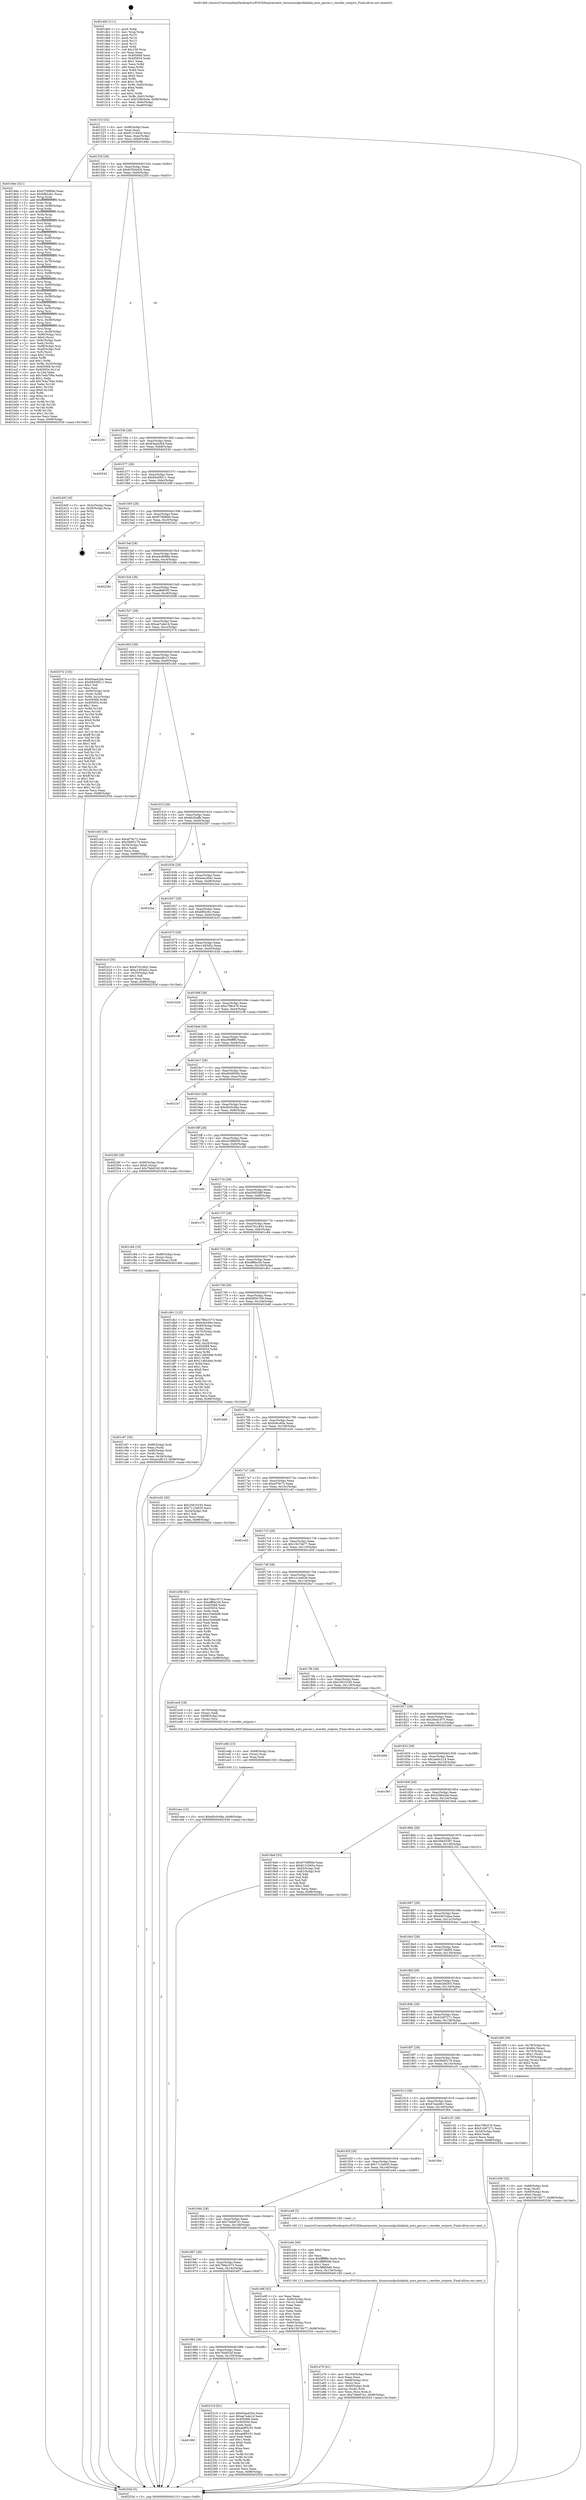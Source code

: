 digraph "0x4014b0" {
  label = "0x4014b0 (/mnt/c/Users/mathe/Desktop/tcc/POCII/binaries/extr_linuxsoundpcihdahda_auto_parser.c_reorder_outputs_Final-ollvm.out::main(0))"
  labelloc = "t"
  node[shape=record]

  Entry [label="",width=0.3,height=0.3,shape=circle,fillcolor=black,style=filled]
  "0x40151f" [label="{
     0x40151f [32]\l
     | [instrs]\l
     &nbsp;&nbsp;0x40151f \<+6\>: mov -0x98(%rbp),%eax\l
     &nbsp;&nbsp;0x401525 \<+2\>: mov %eax,%ecx\l
     &nbsp;&nbsp;0x401527 \<+6\>: sub $0x8131945a,%ecx\l
     &nbsp;&nbsp;0x40152d \<+6\>: mov %eax,-0xac(%rbp)\l
     &nbsp;&nbsp;0x401533 \<+6\>: mov %ecx,-0xb0(%rbp)\l
     &nbsp;&nbsp;0x401539 \<+6\>: je 00000000004019de \<main+0x52e\>\l
  }"]
  "0x4019de" [label="{
     0x4019de [321]\l
     | [instrs]\l
     &nbsp;&nbsp;0x4019de \<+5\>: mov $0x9756f69d,%eax\l
     &nbsp;&nbsp;0x4019e3 \<+5\>: mov $0xbf82cfcc,%ecx\l
     &nbsp;&nbsp;0x4019e8 \<+3\>: mov %rsp,%rdx\l
     &nbsp;&nbsp;0x4019eb \<+4\>: add $0xfffffffffffffff0,%rdx\l
     &nbsp;&nbsp;0x4019ef \<+3\>: mov %rdx,%rsp\l
     &nbsp;&nbsp;0x4019f2 \<+7\>: mov %rdx,-0x90(%rbp)\l
     &nbsp;&nbsp;0x4019f9 \<+3\>: mov %rsp,%rdx\l
     &nbsp;&nbsp;0x4019fc \<+4\>: add $0xfffffffffffffff0,%rdx\l
     &nbsp;&nbsp;0x401a00 \<+3\>: mov %rdx,%rsp\l
     &nbsp;&nbsp;0x401a03 \<+3\>: mov %rsp,%rsi\l
     &nbsp;&nbsp;0x401a06 \<+4\>: add $0xfffffffffffffff0,%rsi\l
     &nbsp;&nbsp;0x401a0a \<+3\>: mov %rsi,%rsp\l
     &nbsp;&nbsp;0x401a0d \<+7\>: mov %rsi,-0x88(%rbp)\l
     &nbsp;&nbsp;0x401a14 \<+3\>: mov %rsp,%rsi\l
     &nbsp;&nbsp;0x401a17 \<+4\>: add $0xfffffffffffffff0,%rsi\l
     &nbsp;&nbsp;0x401a1b \<+3\>: mov %rsi,%rsp\l
     &nbsp;&nbsp;0x401a1e \<+4\>: mov %rsi,-0x80(%rbp)\l
     &nbsp;&nbsp;0x401a22 \<+3\>: mov %rsp,%rsi\l
     &nbsp;&nbsp;0x401a25 \<+4\>: add $0xfffffffffffffff0,%rsi\l
     &nbsp;&nbsp;0x401a29 \<+3\>: mov %rsi,%rsp\l
     &nbsp;&nbsp;0x401a2c \<+4\>: mov %rsi,-0x78(%rbp)\l
     &nbsp;&nbsp;0x401a30 \<+3\>: mov %rsp,%rsi\l
     &nbsp;&nbsp;0x401a33 \<+4\>: add $0xfffffffffffffff0,%rsi\l
     &nbsp;&nbsp;0x401a37 \<+3\>: mov %rsi,%rsp\l
     &nbsp;&nbsp;0x401a3a \<+4\>: mov %rsi,-0x70(%rbp)\l
     &nbsp;&nbsp;0x401a3e \<+3\>: mov %rsp,%rsi\l
     &nbsp;&nbsp;0x401a41 \<+4\>: add $0xfffffffffffffff0,%rsi\l
     &nbsp;&nbsp;0x401a45 \<+3\>: mov %rsi,%rsp\l
     &nbsp;&nbsp;0x401a48 \<+4\>: mov %rsi,-0x68(%rbp)\l
     &nbsp;&nbsp;0x401a4c \<+3\>: mov %rsp,%rsi\l
     &nbsp;&nbsp;0x401a4f \<+4\>: add $0xfffffffffffffff0,%rsi\l
     &nbsp;&nbsp;0x401a53 \<+3\>: mov %rsi,%rsp\l
     &nbsp;&nbsp;0x401a56 \<+4\>: mov %rsi,-0x60(%rbp)\l
     &nbsp;&nbsp;0x401a5a \<+3\>: mov %rsp,%rsi\l
     &nbsp;&nbsp;0x401a5d \<+4\>: add $0xfffffffffffffff0,%rsi\l
     &nbsp;&nbsp;0x401a61 \<+3\>: mov %rsi,%rsp\l
     &nbsp;&nbsp;0x401a64 \<+4\>: mov %rsi,-0x58(%rbp)\l
     &nbsp;&nbsp;0x401a68 \<+3\>: mov %rsp,%rsi\l
     &nbsp;&nbsp;0x401a6b \<+4\>: add $0xfffffffffffffff0,%rsi\l
     &nbsp;&nbsp;0x401a6f \<+3\>: mov %rsi,%rsp\l
     &nbsp;&nbsp;0x401a72 \<+4\>: mov %rsi,-0x50(%rbp)\l
     &nbsp;&nbsp;0x401a76 \<+3\>: mov %rsp,%rsi\l
     &nbsp;&nbsp;0x401a79 \<+4\>: add $0xfffffffffffffff0,%rsi\l
     &nbsp;&nbsp;0x401a7d \<+3\>: mov %rsi,%rsp\l
     &nbsp;&nbsp;0x401a80 \<+4\>: mov %rsi,-0x48(%rbp)\l
     &nbsp;&nbsp;0x401a84 \<+3\>: mov %rsp,%rsi\l
     &nbsp;&nbsp;0x401a87 \<+4\>: add $0xfffffffffffffff0,%rsi\l
     &nbsp;&nbsp;0x401a8b \<+3\>: mov %rsi,%rsp\l
     &nbsp;&nbsp;0x401a8e \<+4\>: mov %rsi,-0x40(%rbp)\l
     &nbsp;&nbsp;0x401a92 \<+7\>: mov -0x90(%rbp),%rsi\l
     &nbsp;&nbsp;0x401a99 \<+6\>: movl $0x0,(%rsi)\l
     &nbsp;&nbsp;0x401a9f \<+6\>: mov -0x9c(%rbp),%edi\l
     &nbsp;&nbsp;0x401aa5 \<+2\>: mov %edi,(%rdx)\l
     &nbsp;&nbsp;0x401aa7 \<+7\>: mov -0x88(%rbp),%rsi\l
     &nbsp;&nbsp;0x401aae \<+7\>: mov -0xa8(%rbp),%r8\l
     &nbsp;&nbsp;0x401ab5 \<+3\>: mov %r8,(%rsi)\l
     &nbsp;&nbsp;0x401ab8 \<+3\>: cmpl $0x2,(%rdx)\l
     &nbsp;&nbsp;0x401abb \<+4\>: setne %r9b\l
     &nbsp;&nbsp;0x401abf \<+4\>: and $0x1,%r9b\l
     &nbsp;&nbsp;0x401ac3 \<+4\>: mov %r9b,-0x35(%rbp)\l
     &nbsp;&nbsp;0x401ac7 \<+8\>: mov 0x405068,%r10d\l
     &nbsp;&nbsp;0x401acf \<+8\>: mov 0x405054,%r11d\l
     &nbsp;&nbsp;0x401ad7 \<+3\>: mov %r10d,%ebx\l
     &nbsp;&nbsp;0x401ada \<+6\>: sub $0x7e4a706e,%ebx\l
     &nbsp;&nbsp;0x401ae0 \<+3\>: sub $0x1,%ebx\l
     &nbsp;&nbsp;0x401ae3 \<+6\>: add $0x7e4a706e,%ebx\l
     &nbsp;&nbsp;0x401ae9 \<+4\>: imul %ebx,%r10d\l
     &nbsp;&nbsp;0x401aed \<+4\>: and $0x1,%r10d\l
     &nbsp;&nbsp;0x401af1 \<+4\>: cmp $0x0,%r10d\l
     &nbsp;&nbsp;0x401af5 \<+4\>: sete %r9b\l
     &nbsp;&nbsp;0x401af9 \<+4\>: cmp $0xa,%r11d\l
     &nbsp;&nbsp;0x401afd \<+4\>: setl %r14b\l
     &nbsp;&nbsp;0x401b01 \<+3\>: mov %r9b,%r15b\l
     &nbsp;&nbsp;0x401b04 \<+3\>: and %r14b,%r15b\l
     &nbsp;&nbsp;0x401b07 \<+3\>: xor %r14b,%r9b\l
     &nbsp;&nbsp;0x401b0a \<+3\>: or %r9b,%r15b\l
     &nbsp;&nbsp;0x401b0d \<+4\>: test $0x1,%r15b\l
     &nbsp;&nbsp;0x401b11 \<+3\>: cmovne %ecx,%eax\l
     &nbsp;&nbsp;0x401b14 \<+6\>: mov %eax,-0x98(%rbp)\l
     &nbsp;&nbsp;0x401b1a \<+5\>: jmp 000000000040255d \<main+0x10ad\>\l
  }"]
  "0x40153f" [label="{
     0x40153f [28]\l
     | [instrs]\l
     &nbsp;&nbsp;0x40153f \<+5\>: jmp 0000000000401544 \<main+0x94\>\l
     &nbsp;&nbsp;0x401544 \<+6\>: mov -0xac(%rbp),%eax\l
     &nbsp;&nbsp;0x40154a \<+5\>: sub $0x83504426,%eax\l
     &nbsp;&nbsp;0x40154f \<+6\>: mov %eax,-0xb4(%rbp)\l
     &nbsp;&nbsp;0x401555 \<+6\>: je 0000000000402205 \<main+0xd55\>\l
  }"]
  Exit [label="",width=0.3,height=0.3,shape=circle,fillcolor=black,style=filled,peripheries=2]
  "0x402205" [label="{
     0x402205\l
  }", style=dashed]
  "0x40155b" [label="{
     0x40155b [28]\l
     | [instrs]\l
     &nbsp;&nbsp;0x40155b \<+5\>: jmp 0000000000401560 \<main+0xb0\>\l
     &nbsp;&nbsp;0x401560 \<+6\>: mov -0xac(%rbp),%eax\l
     &nbsp;&nbsp;0x401566 \<+5\>: sub $0x83aa42b4,%eax\l
     &nbsp;&nbsp;0x40156b \<+6\>: mov %eax,-0xb8(%rbp)\l
     &nbsp;&nbsp;0x401571 \<+6\>: je 0000000000402545 \<main+0x1095\>\l
  }"]
  "0x40199f" [label="{
     0x40199f\l
  }", style=dashed]
  "0x402545" [label="{
     0x402545\l
  }", style=dashed]
  "0x401577" [label="{
     0x401577 [28]\l
     | [instrs]\l
     &nbsp;&nbsp;0x401577 \<+5\>: jmp 000000000040157c \<main+0xcc\>\l
     &nbsp;&nbsp;0x40157c \<+6\>: mov -0xac(%rbp),%eax\l
     &nbsp;&nbsp;0x401582 \<+5\>: sub $0x84458511,%eax\l
     &nbsp;&nbsp;0x401587 \<+6\>: mov %eax,-0xbc(%rbp)\l
     &nbsp;&nbsp;0x40158d \<+6\>: je 000000000040240f \<main+0xf5f\>\l
  }"]
  "0x402319" [label="{
     0x402319 [91]\l
     | [instrs]\l
     &nbsp;&nbsp;0x402319 \<+5\>: mov $0x83aa42b4,%eax\l
     &nbsp;&nbsp;0x40231e \<+5\>: mov $0xae7a4e14,%ecx\l
     &nbsp;&nbsp;0x402323 \<+7\>: mov 0x405068,%edx\l
     &nbsp;&nbsp;0x40232a \<+7\>: mov 0x405054,%esi\l
     &nbsp;&nbsp;0x402331 \<+2\>: mov %edx,%edi\l
     &nbsp;&nbsp;0x402333 \<+6\>: add $0xae8f5191,%edi\l
     &nbsp;&nbsp;0x402339 \<+3\>: sub $0x1,%edi\l
     &nbsp;&nbsp;0x40233c \<+6\>: sub $0xae8f5191,%edi\l
     &nbsp;&nbsp;0x402342 \<+3\>: imul %edi,%edx\l
     &nbsp;&nbsp;0x402345 \<+3\>: and $0x1,%edx\l
     &nbsp;&nbsp;0x402348 \<+3\>: cmp $0x0,%edx\l
     &nbsp;&nbsp;0x40234b \<+4\>: sete %r8b\l
     &nbsp;&nbsp;0x40234f \<+3\>: cmp $0xa,%esi\l
     &nbsp;&nbsp;0x402352 \<+4\>: setl %r9b\l
     &nbsp;&nbsp;0x402356 \<+3\>: mov %r8b,%r10b\l
     &nbsp;&nbsp;0x402359 \<+3\>: and %r9b,%r10b\l
     &nbsp;&nbsp;0x40235c \<+3\>: xor %r9b,%r8b\l
     &nbsp;&nbsp;0x40235f \<+3\>: or %r8b,%r10b\l
     &nbsp;&nbsp;0x402362 \<+4\>: test $0x1,%r10b\l
     &nbsp;&nbsp;0x402366 \<+3\>: cmovne %ecx,%eax\l
     &nbsp;&nbsp;0x402369 \<+6\>: mov %eax,-0x98(%rbp)\l
     &nbsp;&nbsp;0x40236f \<+5\>: jmp 000000000040255d \<main+0x10ad\>\l
  }"]
  "0x40240f" [label="{
     0x40240f [18]\l
     | [instrs]\l
     &nbsp;&nbsp;0x40240f \<+3\>: mov -0x2c(%rbp),%eax\l
     &nbsp;&nbsp;0x402412 \<+4\>: lea -0x28(%rbp),%rsp\l
     &nbsp;&nbsp;0x402416 \<+1\>: pop %rbx\l
     &nbsp;&nbsp;0x402417 \<+2\>: pop %r12\l
     &nbsp;&nbsp;0x402419 \<+2\>: pop %r13\l
     &nbsp;&nbsp;0x40241b \<+2\>: pop %r14\l
     &nbsp;&nbsp;0x40241d \<+2\>: pop %r15\l
     &nbsp;&nbsp;0x40241f \<+1\>: pop %rbp\l
     &nbsp;&nbsp;0x402420 \<+1\>: ret\l
  }"]
  "0x401593" [label="{
     0x401593 [28]\l
     | [instrs]\l
     &nbsp;&nbsp;0x401593 \<+5\>: jmp 0000000000401598 \<main+0xe8\>\l
     &nbsp;&nbsp;0x401598 \<+6\>: mov -0xac(%rbp),%eax\l
     &nbsp;&nbsp;0x40159e \<+5\>: sub $0x9756f69d,%eax\l
     &nbsp;&nbsp;0x4015a3 \<+6\>: mov %eax,-0xc0(%rbp)\l
     &nbsp;&nbsp;0x4015a9 \<+6\>: je 0000000000402421 \<main+0xf71\>\l
  }"]
  "0x401983" [label="{
     0x401983 [28]\l
     | [instrs]\l
     &nbsp;&nbsp;0x401983 \<+5\>: jmp 0000000000401988 \<main+0x4d8\>\l
     &nbsp;&nbsp;0x401988 \<+6\>: mov -0xac(%rbp),%eax\l
     &nbsp;&nbsp;0x40198e \<+5\>: sub $0x79d4f1bf,%eax\l
     &nbsp;&nbsp;0x401993 \<+6\>: mov %eax,-0x150(%rbp)\l
     &nbsp;&nbsp;0x401999 \<+6\>: je 0000000000402319 \<main+0xe69\>\l
  }"]
  "0x402421" [label="{
     0x402421\l
  }", style=dashed]
  "0x4015af" [label="{
     0x4015af [28]\l
     | [instrs]\l
     &nbsp;&nbsp;0x4015af \<+5\>: jmp 00000000004015b4 \<main+0x104\>\l
     &nbsp;&nbsp;0x4015b4 \<+6\>: mov -0xac(%rbp),%eax\l
     &nbsp;&nbsp;0x4015ba \<+5\>: sub $0xa4c8088e,%eax\l
     &nbsp;&nbsp;0x4015bf \<+6\>: mov %eax,-0xc4(%rbp)\l
     &nbsp;&nbsp;0x4015c5 \<+6\>: je 000000000040228e \<main+0xdde\>\l
  }"]
  "0x402487" [label="{
     0x402487\l
  }", style=dashed]
  "0x40228e" [label="{
     0x40228e\l
  }", style=dashed]
  "0x4015cb" [label="{
     0x4015cb [28]\l
     | [instrs]\l
     &nbsp;&nbsp;0x4015cb \<+5\>: jmp 00000000004015d0 \<main+0x120\>\l
     &nbsp;&nbsp;0x4015d0 \<+6\>: mov -0xac(%rbp),%eax\l
     &nbsp;&nbsp;0x4015d6 \<+5\>: sub $0xad8afc00,%eax\l
     &nbsp;&nbsp;0x4015db \<+6\>: mov %eax,-0xc8(%rbp)\l
     &nbsp;&nbsp;0x4015e1 \<+6\>: je 0000000000402098 \<main+0xbe8\>\l
  }"]
  "0x401eea" [label="{
     0x401eea [15]\l
     | [instrs]\l
     &nbsp;&nbsp;0x401eea \<+10\>: movl $0xd0c0c06a,-0x98(%rbp)\l
     &nbsp;&nbsp;0x401ef4 \<+5\>: jmp 000000000040255d \<main+0x10ad\>\l
  }"]
  "0x402098" [label="{
     0x402098\l
  }", style=dashed]
  "0x4015e7" [label="{
     0x4015e7 [28]\l
     | [instrs]\l
     &nbsp;&nbsp;0x4015e7 \<+5\>: jmp 00000000004015ec \<main+0x13c\>\l
     &nbsp;&nbsp;0x4015ec \<+6\>: mov -0xac(%rbp),%eax\l
     &nbsp;&nbsp;0x4015f2 \<+5\>: sub $0xae7a4e14,%eax\l
     &nbsp;&nbsp;0x4015f7 \<+6\>: mov %eax,-0xcc(%rbp)\l
     &nbsp;&nbsp;0x4015fd \<+6\>: je 0000000000402374 \<main+0xec4\>\l
  }"]
  "0x401edb" [label="{
     0x401edb [15]\l
     | [instrs]\l
     &nbsp;&nbsp;0x401edb \<+4\>: mov -0x68(%rbp),%rax\l
     &nbsp;&nbsp;0x401edf \<+3\>: mov (%rax),%rax\l
     &nbsp;&nbsp;0x401ee2 \<+3\>: mov %rax,%rdi\l
     &nbsp;&nbsp;0x401ee5 \<+5\>: call 0000000000401030 \<free@plt\>\l
     | [calls]\l
     &nbsp;&nbsp;0x401030 \{1\} (unknown)\l
  }"]
  "0x402374" [label="{
     0x402374 [155]\l
     | [instrs]\l
     &nbsp;&nbsp;0x402374 \<+5\>: mov $0x83aa42b4,%eax\l
     &nbsp;&nbsp;0x402379 \<+5\>: mov $0x84458511,%ecx\l
     &nbsp;&nbsp;0x40237e \<+2\>: mov $0x1,%dl\l
     &nbsp;&nbsp;0x402380 \<+2\>: xor %esi,%esi\l
     &nbsp;&nbsp;0x402382 \<+7\>: mov -0x90(%rbp),%rdi\l
     &nbsp;&nbsp;0x402389 \<+3\>: mov (%rdi),%r8d\l
     &nbsp;&nbsp;0x40238c \<+4\>: mov %r8d,-0x2c(%rbp)\l
     &nbsp;&nbsp;0x402390 \<+8\>: mov 0x405068,%r8d\l
     &nbsp;&nbsp;0x402398 \<+8\>: mov 0x405054,%r9d\l
     &nbsp;&nbsp;0x4023a0 \<+3\>: sub $0x1,%esi\l
     &nbsp;&nbsp;0x4023a3 \<+3\>: mov %r8d,%r10d\l
     &nbsp;&nbsp;0x4023a6 \<+3\>: add %esi,%r10d\l
     &nbsp;&nbsp;0x4023a9 \<+4\>: imul %r10d,%r8d\l
     &nbsp;&nbsp;0x4023ad \<+4\>: and $0x1,%r8d\l
     &nbsp;&nbsp;0x4023b1 \<+4\>: cmp $0x0,%r8d\l
     &nbsp;&nbsp;0x4023b5 \<+4\>: sete %r11b\l
     &nbsp;&nbsp;0x4023b9 \<+4\>: cmp $0xa,%r9d\l
     &nbsp;&nbsp;0x4023bd \<+3\>: setl %bl\l
     &nbsp;&nbsp;0x4023c0 \<+3\>: mov %r11b,%r14b\l
     &nbsp;&nbsp;0x4023c3 \<+4\>: xor $0xff,%r14b\l
     &nbsp;&nbsp;0x4023c7 \<+3\>: mov %bl,%r15b\l
     &nbsp;&nbsp;0x4023ca \<+4\>: xor $0xff,%r15b\l
     &nbsp;&nbsp;0x4023ce \<+3\>: xor $0x1,%dl\l
     &nbsp;&nbsp;0x4023d1 \<+3\>: mov %r14b,%r12b\l
     &nbsp;&nbsp;0x4023d4 \<+4\>: and $0xff,%r12b\l
     &nbsp;&nbsp;0x4023d8 \<+3\>: and %dl,%r11b\l
     &nbsp;&nbsp;0x4023db \<+3\>: mov %r15b,%r13b\l
     &nbsp;&nbsp;0x4023de \<+4\>: and $0xff,%r13b\l
     &nbsp;&nbsp;0x4023e2 \<+2\>: and %dl,%bl\l
     &nbsp;&nbsp;0x4023e4 \<+3\>: or %r11b,%r12b\l
     &nbsp;&nbsp;0x4023e7 \<+3\>: or %bl,%r13b\l
     &nbsp;&nbsp;0x4023ea \<+3\>: xor %r13b,%r12b\l
     &nbsp;&nbsp;0x4023ed \<+3\>: or %r15b,%r14b\l
     &nbsp;&nbsp;0x4023f0 \<+4\>: xor $0xff,%r14b\l
     &nbsp;&nbsp;0x4023f4 \<+3\>: or $0x1,%dl\l
     &nbsp;&nbsp;0x4023f7 \<+3\>: and %dl,%r14b\l
     &nbsp;&nbsp;0x4023fa \<+3\>: or %r14b,%r12b\l
     &nbsp;&nbsp;0x4023fd \<+4\>: test $0x1,%r12b\l
     &nbsp;&nbsp;0x402401 \<+3\>: cmovne %ecx,%eax\l
     &nbsp;&nbsp;0x402404 \<+6\>: mov %eax,-0x98(%rbp)\l
     &nbsp;&nbsp;0x40240a \<+5\>: jmp 000000000040255d \<main+0x10ad\>\l
  }"]
  "0x401603" [label="{
     0x401603 [28]\l
     | [instrs]\l
     &nbsp;&nbsp;0x401603 \<+5\>: jmp 0000000000401608 \<main+0x158\>\l
     &nbsp;&nbsp;0x401608 \<+6\>: mov -0xac(%rbp),%eax\l
     &nbsp;&nbsp;0x40160e \<+5\>: sub $0xaecdfc13,%eax\l
     &nbsp;&nbsp;0x401613 \<+6\>: mov %eax,-0xd0(%rbp)\l
     &nbsp;&nbsp;0x401619 \<+6\>: je 0000000000401cb5 \<main+0x805\>\l
  }"]
  "0x401967" [label="{
     0x401967 [28]\l
     | [instrs]\l
     &nbsp;&nbsp;0x401967 \<+5\>: jmp 000000000040196c \<main+0x4bc\>\l
     &nbsp;&nbsp;0x40196c \<+6\>: mov -0xac(%rbp),%eax\l
     &nbsp;&nbsp;0x401972 \<+5\>: sub $0x786a1073,%eax\l
     &nbsp;&nbsp;0x401977 \<+6\>: mov %eax,-0x14c(%rbp)\l
     &nbsp;&nbsp;0x40197d \<+6\>: je 0000000000402487 \<main+0xfd7\>\l
  }"]
  "0x401cb5" [label="{
     0x401cb5 [30]\l
     | [instrs]\l
     &nbsp;&nbsp;0x401cb5 \<+5\>: mov $0xaf79c72,%eax\l
     &nbsp;&nbsp;0x401cba \<+5\>: mov $0x5fe95178,%ecx\l
     &nbsp;&nbsp;0x401cbf \<+3\>: mov -0x34(%rbp),%edx\l
     &nbsp;&nbsp;0x401cc2 \<+3\>: cmp $0x1,%edx\l
     &nbsp;&nbsp;0x401cc5 \<+3\>: cmovl %ecx,%eax\l
     &nbsp;&nbsp;0x401cc8 \<+6\>: mov %eax,-0x98(%rbp)\l
     &nbsp;&nbsp;0x401cce \<+5\>: jmp 000000000040255d \<main+0x10ad\>\l
  }"]
  "0x40161f" [label="{
     0x40161f [28]\l
     | [instrs]\l
     &nbsp;&nbsp;0x40161f \<+5\>: jmp 0000000000401624 \<main+0x174\>\l
     &nbsp;&nbsp;0x401624 \<+6\>: mov -0xac(%rbp),%eax\l
     &nbsp;&nbsp;0x40162a \<+5\>: sub $0xbb30affe,%eax\l
     &nbsp;&nbsp;0x40162f \<+6\>: mov %eax,-0xd4(%rbp)\l
     &nbsp;&nbsp;0x401635 \<+6\>: je 0000000000402507 \<main+0x1057\>\l
  }"]
  "0x401e9f" [label="{
     0x401e9f [42]\l
     | [instrs]\l
     &nbsp;&nbsp;0x401e9f \<+2\>: xor %eax,%eax\l
     &nbsp;&nbsp;0x401ea1 \<+4\>: mov -0x60(%rbp),%rcx\l
     &nbsp;&nbsp;0x401ea5 \<+2\>: mov (%rcx),%edx\l
     &nbsp;&nbsp;0x401ea7 \<+2\>: mov %eax,%esi\l
     &nbsp;&nbsp;0x401ea9 \<+2\>: sub %edx,%esi\l
     &nbsp;&nbsp;0x401eab \<+2\>: mov %eax,%edx\l
     &nbsp;&nbsp;0x401ead \<+3\>: sub $0x1,%edx\l
     &nbsp;&nbsp;0x401eb0 \<+2\>: add %edx,%esi\l
     &nbsp;&nbsp;0x401eb2 \<+2\>: sub %esi,%eax\l
     &nbsp;&nbsp;0x401eb4 \<+4\>: mov -0x60(%rbp),%rcx\l
     &nbsp;&nbsp;0x401eb8 \<+2\>: mov %eax,(%rcx)\l
     &nbsp;&nbsp;0x401eba \<+10\>: movl $0x15b74b77,-0x98(%rbp)\l
     &nbsp;&nbsp;0x401ec4 \<+5\>: jmp 000000000040255d \<main+0x10ad\>\l
  }"]
  "0x402507" [label="{
     0x402507\l
  }", style=dashed]
  "0x40163b" [label="{
     0x40163b [28]\l
     | [instrs]\l
     &nbsp;&nbsp;0x40163b \<+5\>: jmp 0000000000401640 \<main+0x190\>\l
     &nbsp;&nbsp;0x401640 \<+6\>: mov -0xac(%rbp),%eax\l
     &nbsp;&nbsp;0x401646 \<+5\>: sub $0xbe4c494c,%eax\l
     &nbsp;&nbsp;0x40164b \<+6\>: mov %eax,-0xd8(%rbp)\l
     &nbsp;&nbsp;0x401651 \<+6\>: je 00000000004022ee \<main+0xe3e\>\l
  }"]
  "0x401e76" [label="{
     0x401e76 [41]\l
     | [instrs]\l
     &nbsp;&nbsp;0x401e76 \<+6\>: mov -0x154(%rbp),%ecx\l
     &nbsp;&nbsp;0x401e7c \<+3\>: imul %eax,%ecx\l
     &nbsp;&nbsp;0x401e7f \<+4\>: mov -0x68(%rbp),%rsi\l
     &nbsp;&nbsp;0x401e83 \<+3\>: mov (%rsi),%rsi\l
     &nbsp;&nbsp;0x401e86 \<+4\>: mov -0x60(%rbp),%rdi\l
     &nbsp;&nbsp;0x401e8a \<+3\>: movslq (%rdi),%rdi\l
     &nbsp;&nbsp;0x401e8d \<+3\>: mov %ecx,(%rsi,%rdi,4)\l
     &nbsp;&nbsp;0x401e90 \<+10\>: movl $0x75eb87a1,-0x98(%rbp)\l
     &nbsp;&nbsp;0x401e9a \<+5\>: jmp 000000000040255d \<main+0x10ad\>\l
  }"]
  "0x4022ee" [label="{
     0x4022ee\l
  }", style=dashed]
  "0x401657" [label="{
     0x401657 [28]\l
     | [instrs]\l
     &nbsp;&nbsp;0x401657 \<+5\>: jmp 000000000040165c \<main+0x1ac\>\l
     &nbsp;&nbsp;0x40165c \<+6\>: mov -0xac(%rbp),%eax\l
     &nbsp;&nbsp;0x401662 \<+5\>: sub $0xbf82cfcc,%eax\l
     &nbsp;&nbsp;0x401667 \<+6\>: mov %eax,-0xdc(%rbp)\l
     &nbsp;&nbsp;0x40166d \<+6\>: je 0000000000401b1f \<main+0x66f\>\l
  }"]
  "0x401e4e" [label="{
     0x401e4e [40]\l
     | [instrs]\l
     &nbsp;&nbsp;0x401e4e \<+5\>: mov $0x2,%ecx\l
     &nbsp;&nbsp;0x401e53 \<+1\>: cltd\l
     &nbsp;&nbsp;0x401e54 \<+2\>: idiv %ecx\l
     &nbsp;&nbsp;0x401e56 \<+6\>: imul $0xfffffffe,%edx,%ecx\l
     &nbsp;&nbsp;0x401e5c \<+6\>: sub $0x3ffd65d6,%ecx\l
     &nbsp;&nbsp;0x401e62 \<+3\>: add $0x1,%ecx\l
     &nbsp;&nbsp;0x401e65 \<+6\>: add $0x3ffd65d6,%ecx\l
     &nbsp;&nbsp;0x401e6b \<+6\>: mov %ecx,-0x154(%rbp)\l
     &nbsp;&nbsp;0x401e71 \<+5\>: call 0000000000401160 \<next_i\>\l
     | [calls]\l
     &nbsp;&nbsp;0x401160 \{1\} (/mnt/c/Users/mathe/Desktop/tcc/POCII/binaries/extr_linuxsoundpcihdahda_auto_parser.c_reorder_outputs_Final-ollvm.out::next_i)\l
  }"]
  "0x401b1f" [label="{
     0x401b1f [30]\l
     | [instrs]\l
     &nbsp;&nbsp;0x401b1f \<+5\>: mov $0xd7d1c842,%eax\l
     &nbsp;&nbsp;0x401b24 \<+5\>: mov $0xc1493d2c,%ecx\l
     &nbsp;&nbsp;0x401b29 \<+3\>: mov -0x35(%rbp),%dl\l
     &nbsp;&nbsp;0x401b2c \<+3\>: test $0x1,%dl\l
     &nbsp;&nbsp;0x401b2f \<+3\>: cmovne %ecx,%eax\l
     &nbsp;&nbsp;0x401b32 \<+6\>: mov %eax,-0x98(%rbp)\l
     &nbsp;&nbsp;0x401b38 \<+5\>: jmp 000000000040255d \<main+0x10ad\>\l
  }"]
  "0x401673" [label="{
     0x401673 [28]\l
     | [instrs]\l
     &nbsp;&nbsp;0x401673 \<+5\>: jmp 0000000000401678 \<main+0x1c8\>\l
     &nbsp;&nbsp;0x401678 \<+6\>: mov -0xac(%rbp),%eax\l
     &nbsp;&nbsp;0x40167e \<+5\>: sub $0xc1493d2c,%eax\l
     &nbsp;&nbsp;0x401683 \<+6\>: mov %eax,-0xe0(%rbp)\l
     &nbsp;&nbsp;0x401689 \<+6\>: je 0000000000401b3d \<main+0x68d\>\l
  }"]
  "0x40194b" [label="{
     0x40194b [28]\l
     | [instrs]\l
     &nbsp;&nbsp;0x40194b \<+5\>: jmp 0000000000401950 \<main+0x4a0\>\l
     &nbsp;&nbsp;0x401950 \<+6\>: mov -0xac(%rbp),%eax\l
     &nbsp;&nbsp;0x401956 \<+5\>: sub $0x75eb87a1,%eax\l
     &nbsp;&nbsp;0x40195b \<+6\>: mov %eax,-0x148(%rbp)\l
     &nbsp;&nbsp;0x401961 \<+6\>: je 0000000000401e9f \<main+0x9ef\>\l
  }"]
  "0x401b3d" [label="{
     0x401b3d\l
  }", style=dashed]
  "0x40168f" [label="{
     0x40168f [28]\l
     | [instrs]\l
     &nbsp;&nbsp;0x40168f \<+5\>: jmp 0000000000401694 \<main+0x1e4\>\l
     &nbsp;&nbsp;0x401694 \<+6\>: mov -0xac(%rbp),%eax\l
     &nbsp;&nbsp;0x40169a \<+5\>: sub $0xc7f8c476,%eax\l
     &nbsp;&nbsp;0x40169f \<+6\>: mov %eax,-0xe4(%rbp)\l
     &nbsp;&nbsp;0x4016a5 \<+6\>: je 00000000004021f6 \<main+0xd46\>\l
  }"]
  "0x401e49" [label="{
     0x401e49 [5]\l
     | [instrs]\l
     &nbsp;&nbsp;0x401e49 \<+5\>: call 0000000000401160 \<next_i\>\l
     | [calls]\l
     &nbsp;&nbsp;0x401160 \{1\} (/mnt/c/Users/mathe/Desktop/tcc/POCII/binaries/extr_linuxsoundpcihdahda_auto_parser.c_reorder_outputs_Final-ollvm.out::next_i)\l
  }"]
  "0x4021f6" [label="{
     0x4021f6\l
  }", style=dashed]
  "0x4016ab" [label="{
     0x4016ab [28]\l
     | [instrs]\l
     &nbsp;&nbsp;0x4016ab \<+5\>: jmp 00000000004016b0 \<main+0x200\>\l
     &nbsp;&nbsp;0x4016b0 \<+6\>: mov -0xac(%rbp),%eax\l
     &nbsp;&nbsp;0x4016b6 \<+5\>: sub $0xcf06fffb,%eax\l
     &nbsp;&nbsp;0x4016bb \<+6\>: mov %eax,-0xe8(%rbp)\l
     &nbsp;&nbsp;0x4016c1 \<+6\>: je 00000000004021c6 \<main+0xd16\>\l
  }"]
  "0x40192f" [label="{
     0x40192f [28]\l
     | [instrs]\l
     &nbsp;&nbsp;0x40192f \<+5\>: jmp 0000000000401934 \<main+0x484\>\l
     &nbsp;&nbsp;0x401934 \<+6\>: mov -0xac(%rbp),%eax\l
     &nbsp;&nbsp;0x40193a \<+5\>: sub $0x7112e635,%eax\l
     &nbsp;&nbsp;0x40193f \<+6\>: mov %eax,-0x144(%rbp)\l
     &nbsp;&nbsp;0x401945 \<+6\>: je 0000000000401e49 \<main+0x999\>\l
  }"]
  "0x4021c6" [label="{
     0x4021c6\l
  }", style=dashed]
  "0x4016c7" [label="{
     0x4016c7 [28]\l
     | [instrs]\l
     &nbsp;&nbsp;0x4016c7 \<+5\>: jmp 00000000004016cc \<main+0x21c\>\l
     &nbsp;&nbsp;0x4016cc \<+6\>: mov -0xac(%rbp),%eax\l
     &nbsp;&nbsp;0x4016d2 \<+5\>: sub $0xd04965f4,%eax\l
     &nbsp;&nbsp;0x4016d7 \<+6\>: mov %eax,-0xec(%rbp)\l
     &nbsp;&nbsp;0x4016dd \<+6\>: je 00000000004021b7 \<main+0xd07\>\l
  }"]
  "0x401f64" [label="{
     0x401f64\l
  }", style=dashed]
  "0x4021b7" [label="{
     0x4021b7\l
  }", style=dashed]
  "0x4016e3" [label="{
     0x4016e3 [28]\l
     | [instrs]\l
     &nbsp;&nbsp;0x4016e3 \<+5\>: jmp 00000000004016e8 \<main+0x238\>\l
     &nbsp;&nbsp;0x4016e8 \<+6\>: mov -0xac(%rbp),%eax\l
     &nbsp;&nbsp;0x4016ee \<+5\>: sub $0xd0c0c06a,%eax\l
     &nbsp;&nbsp;0x4016f3 \<+6\>: mov %eax,-0xf0(%rbp)\l
     &nbsp;&nbsp;0x4016f9 \<+6\>: je 00000000004022fd \<main+0xe4d\>\l
  }"]
  "0x401d36" [label="{
     0x401d36 [32]\l
     | [instrs]\l
     &nbsp;&nbsp;0x401d36 \<+4\>: mov -0x68(%rbp),%rdi\l
     &nbsp;&nbsp;0x401d3a \<+3\>: mov %rax,(%rdi)\l
     &nbsp;&nbsp;0x401d3d \<+4\>: mov -0x60(%rbp),%rax\l
     &nbsp;&nbsp;0x401d41 \<+6\>: movl $0x0,(%rax)\l
     &nbsp;&nbsp;0x401d47 \<+10\>: movl $0x15b74b77,-0x98(%rbp)\l
     &nbsp;&nbsp;0x401d51 \<+5\>: jmp 000000000040255d \<main+0x10ad\>\l
  }"]
  "0x4022fd" [label="{
     0x4022fd [28]\l
     | [instrs]\l
     &nbsp;&nbsp;0x4022fd \<+7\>: mov -0x90(%rbp),%rax\l
     &nbsp;&nbsp;0x402304 \<+6\>: movl $0x0,(%rax)\l
     &nbsp;&nbsp;0x40230a \<+10\>: movl $0x79d4f1bf,-0x98(%rbp)\l
     &nbsp;&nbsp;0x402314 \<+5\>: jmp 000000000040255d \<main+0x10ad\>\l
  }"]
  "0x4016ff" [label="{
     0x4016ff [28]\l
     | [instrs]\l
     &nbsp;&nbsp;0x4016ff \<+5\>: jmp 0000000000401704 \<main+0x254\>\l
     &nbsp;&nbsp;0x401704 \<+6\>: mov -0xac(%rbp),%eax\l
     &nbsp;&nbsp;0x40170a \<+5\>: sub $0xd1888056,%eax\l
     &nbsp;&nbsp;0x40170f \<+6\>: mov %eax,-0xf4(%rbp)\l
     &nbsp;&nbsp;0x401715 \<+6\>: je 0000000000401ef9 \<main+0xa49\>\l
  }"]
  "0x401913" [label="{
     0x401913 [28]\l
     | [instrs]\l
     &nbsp;&nbsp;0x401913 \<+5\>: jmp 0000000000401918 \<main+0x468\>\l
     &nbsp;&nbsp;0x401918 \<+6\>: mov -0xac(%rbp),%eax\l
     &nbsp;&nbsp;0x40191e \<+5\>: sub $0x67eee461,%eax\l
     &nbsp;&nbsp;0x401923 \<+6\>: mov %eax,-0x140(%rbp)\l
     &nbsp;&nbsp;0x401929 \<+6\>: je 0000000000401f64 \<main+0xab4\>\l
  }"]
  "0x401ef9" [label="{
     0x401ef9\l
  }", style=dashed]
  "0x40171b" [label="{
     0x40171b [28]\l
     | [instrs]\l
     &nbsp;&nbsp;0x40171b \<+5\>: jmp 0000000000401720 \<main+0x270\>\l
     &nbsp;&nbsp;0x401720 \<+6\>: mov -0xac(%rbp),%eax\l
     &nbsp;&nbsp;0x401726 \<+5\>: sub $0xd36f208f,%eax\l
     &nbsp;&nbsp;0x40172b \<+6\>: mov %eax,-0xf8(%rbp)\l
     &nbsp;&nbsp;0x401731 \<+6\>: je 0000000000401c75 \<main+0x7c5\>\l
  }"]
  "0x401cf1" [label="{
     0x401cf1 [30]\l
     | [instrs]\l
     &nbsp;&nbsp;0x401cf1 \<+5\>: mov $0xc7f8c476,%eax\l
     &nbsp;&nbsp;0x401cf6 \<+5\>: mov $0x51b97271,%ecx\l
     &nbsp;&nbsp;0x401cfb \<+3\>: mov -0x34(%rbp),%edx\l
     &nbsp;&nbsp;0x401cfe \<+3\>: cmp $0x0,%edx\l
     &nbsp;&nbsp;0x401d01 \<+3\>: cmove %ecx,%eax\l
     &nbsp;&nbsp;0x401d04 \<+6\>: mov %eax,-0x98(%rbp)\l
     &nbsp;&nbsp;0x401d0a \<+5\>: jmp 000000000040255d \<main+0x10ad\>\l
  }"]
  "0x401c75" [label="{
     0x401c75\l
  }", style=dashed]
  "0x401737" [label="{
     0x401737 [28]\l
     | [instrs]\l
     &nbsp;&nbsp;0x401737 \<+5\>: jmp 000000000040173c \<main+0x28c\>\l
     &nbsp;&nbsp;0x40173c \<+6\>: mov -0xac(%rbp),%eax\l
     &nbsp;&nbsp;0x401742 \<+5\>: sub $0xd7d1c842,%eax\l
     &nbsp;&nbsp;0x401747 \<+6\>: mov %eax,-0xfc(%rbp)\l
     &nbsp;&nbsp;0x40174d \<+6\>: je 0000000000401c84 \<main+0x7d4\>\l
  }"]
  "0x4018f7" [label="{
     0x4018f7 [28]\l
     | [instrs]\l
     &nbsp;&nbsp;0x4018f7 \<+5\>: jmp 00000000004018fc \<main+0x44c\>\l
     &nbsp;&nbsp;0x4018fc \<+6\>: mov -0xac(%rbp),%eax\l
     &nbsp;&nbsp;0x401902 \<+5\>: sub $0x5fe95178,%eax\l
     &nbsp;&nbsp;0x401907 \<+6\>: mov %eax,-0x13c(%rbp)\l
     &nbsp;&nbsp;0x40190d \<+6\>: je 0000000000401cf1 \<main+0x841\>\l
  }"]
  "0x401c84" [label="{
     0x401c84 [19]\l
     | [instrs]\l
     &nbsp;&nbsp;0x401c84 \<+7\>: mov -0x88(%rbp),%rax\l
     &nbsp;&nbsp;0x401c8b \<+3\>: mov (%rax),%rax\l
     &nbsp;&nbsp;0x401c8e \<+4\>: mov 0x8(%rax),%rdi\l
     &nbsp;&nbsp;0x401c92 \<+5\>: call 0000000000401060 \<atoi@plt\>\l
     | [calls]\l
     &nbsp;&nbsp;0x401060 \{1\} (unknown)\l
  }"]
  "0x401753" [label="{
     0x401753 [28]\l
     | [instrs]\l
     &nbsp;&nbsp;0x401753 \<+5\>: jmp 0000000000401758 \<main+0x2a8\>\l
     &nbsp;&nbsp;0x401758 \<+6\>: mov -0xac(%rbp),%eax\l
     &nbsp;&nbsp;0x40175e \<+5\>: sub $0xeff6bc3d,%eax\l
     &nbsp;&nbsp;0x401763 \<+6\>: mov %eax,-0x100(%rbp)\l
     &nbsp;&nbsp;0x401769 \<+6\>: je 0000000000401db1 \<main+0x901\>\l
  }"]
  "0x401d0f" [label="{
     0x401d0f [39]\l
     | [instrs]\l
     &nbsp;&nbsp;0x401d0f \<+4\>: mov -0x78(%rbp),%rax\l
     &nbsp;&nbsp;0x401d13 \<+6\>: movl $0x64,(%rax)\l
     &nbsp;&nbsp;0x401d19 \<+4\>: mov -0x70(%rbp),%rax\l
     &nbsp;&nbsp;0x401d1d \<+6\>: movl $0x1,(%rax)\l
     &nbsp;&nbsp;0x401d23 \<+4\>: mov -0x70(%rbp),%rax\l
     &nbsp;&nbsp;0x401d27 \<+3\>: movslq (%rax),%rax\l
     &nbsp;&nbsp;0x401d2a \<+4\>: shl $0x2,%rax\l
     &nbsp;&nbsp;0x401d2e \<+3\>: mov %rax,%rdi\l
     &nbsp;&nbsp;0x401d31 \<+5\>: call 0000000000401050 \<malloc@plt\>\l
     | [calls]\l
     &nbsp;&nbsp;0x401050 \{1\} (unknown)\l
  }"]
  "0x401db1" [label="{
     0x401db1 [122]\l
     | [instrs]\l
     &nbsp;&nbsp;0x401db1 \<+5\>: mov $0x786a1073,%eax\l
     &nbsp;&nbsp;0x401db6 \<+5\>: mov $0xfc9cc60e,%ecx\l
     &nbsp;&nbsp;0x401dbb \<+4\>: mov -0x60(%rbp),%rdx\l
     &nbsp;&nbsp;0x401dbf \<+2\>: mov (%rdx),%esi\l
     &nbsp;&nbsp;0x401dc1 \<+4\>: mov -0x70(%rbp),%rdx\l
     &nbsp;&nbsp;0x401dc5 \<+2\>: cmp (%rdx),%esi\l
     &nbsp;&nbsp;0x401dc7 \<+4\>: setl %dil\l
     &nbsp;&nbsp;0x401dcb \<+4\>: and $0x1,%dil\l
     &nbsp;&nbsp;0x401dcf \<+4\>: mov %dil,-0x2d(%rbp)\l
     &nbsp;&nbsp;0x401dd3 \<+7\>: mov 0x405068,%esi\l
     &nbsp;&nbsp;0x401dda \<+8\>: mov 0x405054,%r8d\l
     &nbsp;&nbsp;0x401de2 \<+3\>: mov %esi,%r9d\l
     &nbsp;&nbsp;0x401de5 \<+7\>: sub $0x11db54bb,%r9d\l
     &nbsp;&nbsp;0x401dec \<+4\>: sub $0x1,%r9d\l
     &nbsp;&nbsp;0x401df0 \<+7\>: add $0x11db54bb,%r9d\l
     &nbsp;&nbsp;0x401df7 \<+4\>: imul %r9d,%esi\l
     &nbsp;&nbsp;0x401dfb \<+3\>: and $0x1,%esi\l
     &nbsp;&nbsp;0x401dfe \<+3\>: cmp $0x0,%esi\l
     &nbsp;&nbsp;0x401e01 \<+4\>: sete %dil\l
     &nbsp;&nbsp;0x401e05 \<+4\>: cmp $0xa,%r8d\l
     &nbsp;&nbsp;0x401e09 \<+4\>: setl %r10b\l
     &nbsp;&nbsp;0x401e0d \<+3\>: mov %dil,%r11b\l
     &nbsp;&nbsp;0x401e10 \<+3\>: and %r10b,%r11b\l
     &nbsp;&nbsp;0x401e13 \<+3\>: xor %r10b,%dil\l
     &nbsp;&nbsp;0x401e16 \<+3\>: or %dil,%r11b\l
     &nbsp;&nbsp;0x401e19 \<+4\>: test $0x1,%r11b\l
     &nbsp;&nbsp;0x401e1d \<+3\>: cmovne %ecx,%eax\l
     &nbsp;&nbsp;0x401e20 \<+6\>: mov %eax,-0x98(%rbp)\l
     &nbsp;&nbsp;0x401e26 \<+5\>: jmp 000000000040255d \<main+0x10ad\>\l
  }"]
  "0x40176f" [label="{
     0x40176f [28]\l
     | [instrs]\l
     &nbsp;&nbsp;0x40176f \<+5\>: jmp 0000000000401774 \<main+0x2c4\>\l
     &nbsp;&nbsp;0x401774 \<+6\>: mov -0xac(%rbp),%eax\l
     &nbsp;&nbsp;0x40177a \<+5\>: sub $0xf485b709,%eax\l
     &nbsp;&nbsp;0x40177f \<+6\>: mov %eax,-0x104(%rbp)\l
     &nbsp;&nbsp;0x401785 \<+6\>: je 0000000000401bd0 \<main+0x720\>\l
  }"]
  "0x4018db" [label="{
     0x4018db [28]\l
     | [instrs]\l
     &nbsp;&nbsp;0x4018db \<+5\>: jmp 00000000004018e0 \<main+0x430\>\l
     &nbsp;&nbsp;0x4018e0 \<+6\>: mov -0xac(%rbp),%eax\l
     &nbsp;&nbsp;0x4018e6 \<+5\>: sub $0x51b97271,%eax\l
     &nbsp;&nbsp;0x4018eb \<+6\>: mov %eax,-0x138(%rbp)\l
     &nbsp;&nbsp;0x4018f1 \<+6\>: je 0000000000401d0f \<main+0x85f\>\l
  }"]
  "0x401bd0" [label="{
     0x401bd0\l
  }", style=dashed]
  "0x40178b" [label="{
     0x40178b [28]\l
     | [instrs]\l
     &nbsp;&nbsp;0x40178b \<+5\>: jmp 0000000000401790 \<main+0x2e0\>\l
     &nbsp;&nbsp;0x401790 \<+6\>: mov -0xac(%rbp),%eax\l
     &nbsp;&nbsp;0x401796 \<+5\>: sub $0xfc9cc60e,%eax\l
     &nbsp;&nbsp;0x40179b \<+6\>: mov %eax,-0x108(%rbp)\l
     &nbsp;&nbsp;0x4017a1 \<+6\>: je 0000000000401e2b \<main+0x97b\>\l
  }"]
  "0x401ff7" [label="{
     0x401ff7\l
  }", style=dashed]
  "0x401e2b" [label="{
     0x401e2b [30]\l
     | [instrs]\l
     &nbsp;&nbsp;0x401e2b \<+5\>: mov $0x25810192,%eax\l
     &nbsp;&nbsp;0x401e30 \<+5\>: mov $0x7112e635,%ecx\l
     &nbsp;&nbsp;0x401e35 \<+3\>: mov -0x2d(%rbp),%dl\l
     &nbsp;&nbsp;0x401e38 \<+3\>: test $0x1,%dl\l
     &nbsp;&nbsp;0x401e3b \<+3\>: cmovne %ecx,%eax\l
     &nbsp;&nbsp;0x401e3e \<+6\>: mov %eax,-0x98(%rbp)\l
     &nbsp;&nbsp;0x401e44 \<+5\>: jmp 000000000040255d \<main+0x10ad\>\l
  }"]
  "0x4017a7" [label="{
     0x4017a7 [28]\l
     | [instrs]\l
     &nbsp;&nbsp;0x4017a7 \<+5\>: jmp 00000000004017ac \<main+0x2fc\>\l
     &nbsp;&nbsp;0x4017ac \<+6\>: mov -0xac(%rbp),%eax\l
     &nbsp;&nbsp;0x4017b2 \<+5\>: sub $0xaf79c72,%eax\l
     &nbsp;&nbsp;0x4017b7 \<+6\>: mov %eax,-0x10c(%rbp)\l
     &nbsp;&nbsp;0x4017bd \<+6\>: je 0000000000401cd3 \<main+0x823\>\l
  }"]
  "0x4018bf" [label="{
     0x4018bf [28]\l
     | [instrs]\l
     &nbsp;&nbsp;0x4018bf \<+5\>: jmp 00000000004018c4 \<main+0x414\>\l
     &nbsp;&nbsp;0x4018c4 \<+6\>: mov -0xac(%rbp),%eax\l
     &nbsp;&nbsp;0x4018ca \<+5\>: sub $0x4e2dd303,%eax\l
     &nbsp;&nbsp;0x4018cf \<+6\>: mov %eax,-0x134(%rbp)\l
     &nbsp;&nbsp;0x4018d5 \<+6\>: je 0000000000401ff7 \<main+0xb47\>\l
  }"]
  "0x401cd3" [label="{
     0x401cd3\l
  }", style=dashed]
  "0x4017c3" [label="{
     0x4017c3 [28]\l
     | [instrs]\l
     &nbsp;&nbsp;0x4017c3 \<+5\>: jmp 00000000004017c8 \<main+0x318\>\l
     &nbsp;&nbsp;0x4017c8 \<+6\>: mov -0xac(%rbp),%eax\l
     &nbsp;&nbsp;0x4017ce \<+5\>: sub $0x15b74b77,%eax\l
     &nbsp;&nbsp;0x4017d3 \<+6\>: mov %eax,-0x110(%rbp)\l
     &nbsp;&nbsp;0x4017d9 \<+6\>: je 0000000000401d56 \<main+0x8a6\>\l
  }"]
  "0x402531" [label="{
     0x402531\l
  }", style=dashed]
  "0x401d56" [label="{
     0x401d56 [91]\l
     | [instrs]\l
     &nbsp;&nbsp;0x401d56 \<+5\>: mov $0x786a1073,%eax\l
     &nbsp;&nbsp;0x401d5b \<+5\>: mov $0xeff6bc3d,%ecx\l
     &nbsp;&nbsp;0x401d60 \<+7\>: mov 0x405068,%edx\l
     &nbsp;&nbsp;0x401d67 \<+7\>: mov 0x405054,%esi\l
     &nbsp;&nbsp;0x401d6e \<+2\>: mov %edx,%edi\l
     &nbsp;&nbsp;0x401d70 \<+6\>: add $0xc34efa88,%edi\l
     &nbsp;&nbsp;0x401d76 \<+3\>: sub $0x1,%edi\l
     &nbsp;&nbsp;0x401d79 \<+6\>: sub $0xc34efa88,%edi\l
     &nbsp;&nbsp;0x401d7f \<+3\>: imul %edi,%edx\l
     &nbsp;&nbsp;0x401d82 \<+3\>: and $0x1,%edx\l
     &nbsp;&nbsp;0x401d85 \<+3\>: cmp $0x0,%edx\l
     &nbsp;&nbsp;0x401d88 \<+4\>: sete %r8b\l
     &nbsp;&nbsp;0x401d8c \<+3\>: cmp $0xa,%esi\l
     &nbsp;&nbsp;0x401d8f \<+4\>: setl %r9b\l
     &nbsp;&nbsp;0x401d93 \<+3\>: mov %r8b,%r10b\l
     &nbsp;&nbsp;0x401d96 \<+3\>: and %r9b,%r10b\l
     &nbsp;&nbsp;0x401d99 \<+3\>: xor %r9b,%r8b\l
     &nbsp;&nbsp;0x401d9c \<+3\>: or %r8b,%r10b\l
     &nbsp;&nbsp;0x401d9f \<+4\>: test $0x1,%r10b\l
     &nbsp;&nbsp;0x401da3 \<+3\>: cmovne %ecx,%eax\l
     &nbsp;&nbsp;0x401da6 \<+6\>: mov %eax,-0x98(%rbp)\l
     &nbsp;&nbsp;0x401dac \<+5\>: jmp 000000000040255d \<main+0x10ad\>\l
  }"]
  "0x4017df" [label="{
     0x4017df [28]\l
     | [instrs]\l
     &nbsp;&nbsp;0x4017df \<+5\>: jmp 00000000004017e4 \<main+0x334\>\l
     &nbsp;&nbsp;0x4017e4 \<+6\>: mov -0xac(%rbp),%eax\l
     &nbsp;&nbsp;0x4017ea \<+5\>: sub $0x1a14e63b,%eax\l
     &nbsp;&nbsp;0x4017ef \<+6\>: mov %eax,-0x114(%rbp)\l
     &nbsp;&nbsp;0x4017f5 \<+6\>: je 00000000004020a7 \<main+0xbf7\>\l
  }"]
  "0x4018a3" [label="{
     0x4018a3 [28]\l
     | [instrs]\l
     &nbsp;&nbsp;0x4018a3 \<+5\>: jmp 00000000004018a8 \<main+0x3f8\>\l
     &nbsp;&nbsp;0x4018a8 \<+6\>: mov -0xac(%rbp),%eax\l
     &nbsp;&nbsp;0x4018ae \<+5\>: sub $0x4b738d95,%eax\l
     &nbsp;&nbsp;0x4018b3 \<+6\>: mov %eax,-0x130(%rbp)\l
     &nbsp;&nbsp;0x4018b9 \<+6\>: je 0000000000402531 \<main+0x1081\>\l
  }"]
  "0x4020a7" [label="{
     0x4020a7\l
  }", style=dashed]
  "0x4017fb" [label="{
     0x4017fb [28]\l
     | [instrs]\l
     &nbsp;&nbsp;0x4017fb \<+5\>: jmp 0000000000401800 \<main+0x350\>\l
     &nbsp;&nbsp;0x401800 \<+6\>: mov -0xac(%rbp),%eax\l
     &nbsp;&nbsp;0x401806 \<+5\>: sub $0x25810192,%eax\l
     &nbsp;&nbsp;0x40180b \<+6\>: mov %eax,-0x118(%rbp)\l
     &nbsp;&nbsp;0x401811 \<+6\>: je 0000000000401ec9 \<main+0xa19\>\l
  }"]
  "0x4024ac" [label="{
     0x4024ac\l
  }", style=dashed]
  "0x401ec9" [label="{
     0x401ec9 [18]\l
     | [instrs]\l
     &nbsp;&nbsp;0x401ec9 \<+4\>: mov -0x78(%rbp),%rax\l
     &nbsp;&nbsp;0x401ecd \<+2\>: mov (%rax),%edi\l
     &nbsp;&nbsp;0x401ecf \<+4\>: mov -0x68(%rbp),%rax\l
     &nbsp;&nbsp;0x401ed3 \<+3\>: mov (%rax),%rsi\l
     &nbsp;&nbsp;0x401ed6 \<+5\>: call 00000000004013c0 \<reorder_outputs\>\l
     | [calls]\l
     &nbsp;&nbsp;0x4013c0 \{1\} (/mnt/c/Users/mathe/Desktop/tcc/POCII/binaries/extr_linuxsoundpcihdahda_auto_parser.c_reorder_outputs_Final-ollvm.out::reorder_outputs)\l
  }"]
  "0x401817" [label="{
     0x401817 [28]\l
     | [instrs]\l
     &nbsp;&nbsp;0x401817 \<+5\>: jmp 000000000040181c \<main+0x36c\>\l
     &nbsp;&nbsp;0x40181c \<+6\>: mov -0xac(%rbp),%eax\l
     &nbsp;&nbsp;0x401822 \<+5\>: sub $0x28ed1875,%eax\l
     &nbsp;&nbsp;0x401827 \<+6\>: mov %eax,-0x11c(%rbp)\l
     &nbsp;&nbsp;0x40182d \<+6\>: je 0000000000402466 \<main+0xfb6\>\l
  }"]
  "0x401887" [label="{
     0x401887 [28]\l
     | [instrs]\l
     &nbsp;&nbsp;0x401887 \<+5\>: jmp 000000000040188c \<main+0x3dc\>\l
     &nbsp;&nbsp;0x40188c \<+6\>: mov -0xac(%rbp),%eax\l
     &nbsp;&nbsp;0x401892 \<+5\>: sub $0x4487e4aa,%eax\l
     &nbsp;&nbsp;0x401897 \<+6\>: mov %eax,-0x12c(%rbp)\l
     &nbsp;&nbsp;0x40189d \<+6\>: je 00000000004024ac \<main+0xffc\>\l
  }"]
  "0x402466" [label="{
     0x402466\l
  }", style=dashed]
  "0x401833" [label="{
     0x401833 [28]\l
     | [instrs]\l
     &nbsp;&nbsp;0x401833 \<+5\>: jmp 0000000000401838 \<main+0x388\>\l
     &nbsp;&nbsp;0x401838 \<+6\>: mov -0xac(%rbp),%eax\l
     &nbsp;&nbsp;0x40183e \<+5\>: sub $0x2ad4c214,%eax\l
     &nbsp;&nbsp;0x401843 \<+6\>: mov %eax,-0x120(%rbp)\l
     &nbsp;&nbsp;0x401849 \<+6\>: je 0000000000401f40 \<main+0xa90\>\l
  }"]
  "0x402102" [label="{
     0x402102\l
  }", style=dashed]
  "0x401f40" [label="{
     0x401f40\l
  }", style=dashed]
  "0x40184f" [label="{
     0x40184f [28]\l
     | [instrs]\l
     &nbsp;&nbsp;0x40184f \<+5\>: jmp 0000000000401854 \<main+0x3a4\>\l
     &nbsp;&nbsp;0x401854 \<+6\>: mov -0xac(%rbp),%eax\l
     &nbsp;&nbsp;0x40185a \<+5\>: sub $0x329b4cbe,%eax\l
     &nbsp;&nbsp;0x40185f \<+6\>: mov %eax,-0x124(%rbp)\l
     &nbsp;&nbsp;0x401865 \<+6\>: je 00000000004019a9 \<main+0x4f9\>\l
  }"]
  "0x401c97" [label="{
     0x401c97 [30]\l
     | [instrs]\l
     &nbsp;&nbsp;0x401c97 \<+4\>: mov -0x80(%rbp),%rdi\l
     &nbsp;&nbsp;0x401c9b \<+2\>: mov %eax,(%rdi)\l
     &nbsp;&nbsp;0x401c9d \<+4\>: mov -0x80(%rbp),%rdi\l
     &nbsp;&nbsp;0x401ca1 \<+2\>: mov (%rdi),%eax\l
     &nbsp;&nbsp;0x401ca3 \<+3\>: mov %eax,-0x34(%rbp)\l
     &nbsp;&nbsp;0x401ca6 \<+10\>: movl $0xaecdfc13,-0x98(%rbp)\l
     &nbsp;&nbsp;0x401cb0 \<+5\>: jmp 000000000040255d \<main+0x10ad\>\l
  }"]
  "0x4019a9" [label="{
     0x4019a9 [53]\l
     | [instrs]\l
     &nbsp;&nbsp;0x4019a9 \<+5\>: mov $0x9756f69d,%eax\l
     &nbsp;&nbsp;0x4019ae \<+5\>: mov $0x8131945a,%ecx\l
     &nbsp;&nbsp;0x4019b3 \<+6\>: mov -0x92(%rbp),%dl\l
     &nbsp;&nbsp;0x4019b9 \<+7\>: mov -0x91(%rbp),%sil\l
     &nbsp;&nbsp;0x4019c0 \<+3\>: mov %dl,%dil\l
     &nbsp;&nbsp;0x4019c3 \<+3\>: and %sil,%dil\l
     &nbsp;&nbsp;0x4019c6 \<+3\>: xor %sil,%dl\l
     &nbsp;&nbsp;0x4019c9 \<+3\>: or %dl,%dil\l
     &nbsp;&nbsp;0x4019cc \<+4\>: test $0x1,%dil\l
     &nbsp;&nbsp;0x4019d0 \<+3\>: cmovne %ecx,%eax\l
     &nbsp;&nbsp;0x4019d3 \<+6\>: mov %eax,-0x98(%rbp)\l
     &nbsp;&nbsp;0x4019d9 \<+5\>: jmp 000000000040255d \<main+0x10ad\>\l
  }"]
  "0x40186b" [label="{
     0x40186b [28]\l
     | [instrs]\l
     &nbsp;&nbsp;0x40186b \<+5\>: jmp 0000000000401870 \<main+0x3c0\>\l
     &nbsp;&nbsp;0x401870 \<+6\>: mov -0xac(%rbp),%eax\l
     &nbsp;&nbsp;0x401876 \<+5\>: sub $0x36835397,%eax\l
     &nbsp;&nbsp;0x40187b \<+6\>: mov %eax,-0x128(%rbp)\l
     &nbsp;&nbsp;0x401881 \<+6\>: je 0000000000402102 \<main+0xc52\>\l
  }"]
  "0x40255d" [label="{
     0x40255d [5]\l
     | [instrs]\l
     &nbsp;&nbsp;0x40255d \<+5\>: jmp 000000000040151f \<main+0x6f\>\l
  }"]
  "0x4014b0" [label="{
     0x4014b0 [111]\l
     | [instrs]\l
     &nbsp;&nbsp;0x4014b0 \<+1\>: push %rbp\l
     &nbsp;&nbsp;0x4014b1 \<+3\>: mov %rsp,%rbp\l
     &nbsp;&nbsp;0x4014b4 \<+2\>: push %r15\l
     &nbsp;&nbsp;0x4014b6 \<+2\>: push %r14\l
     &nbsp;&nbsp;0x4014b8 \<+2\>: push %r13\l
     &nbsp;&nbsp;0x4014ba \<+2\>: push %r12\l
     &nbsp;&nbsp;0x4014bc \<+1\>: push %rbx\l
     &nbsp;&nbsp;0x4014bd \<+7\>: sub $0x158,%rsp\l
     &nbsp;&nbsp;0x4014c4 \<+2\>: xor %eax,%eax\l
     &nbsp;&nbsp;0x4014c6 \<+7\>: mov 0x405068,%ecx\l
     &nbsp;&nbsp;0x4014cd \<+7\>: mov 0x405054,%edx\l
     &nbsp;&nbsp;0x4014d4 \<+3\>: sub $0x1,%eax\l
     &nbsp;&nbsp;0x4014d7 \<+3\>: mov %ecx,%r8d\l
     &nbsp;&nbsp;0x4014da \<+3\>: add %eax,%r8d\l
     &nbsp;&nbsp;0x4014dd \<+4\>: imul %r8d,%ecx\l
     &nbsp;&nbsp;0x4014e1 \<+3\>: and $0x1,%ecx\l
     &nbsp;&nbsp;0x4014e4 \<+3\>: cmp $0x0,%ecx\l
     &nbsp;&nbsp;0x4014e7 \<+4\>: sete %r9b\l
     &nbsp;&nbsp;0x4014eb \<+4\>: and $0x1,%r9b\l
     &nbsp;&nbsp;0x4014ef \<+7\>: mov %r9b,-0x92(%rbp)\l
     &nbsp;&nbsp;0x4014f6 \<+3\>: cmp $0xa,%edx\l
     &nbsp;&nbsp;0x4014f9 \<+4\>: setl %r9b\l
     &nbsp;&nbsp;0x4014fd \<+4\>: and $0x1,%r9b\l
     &nbsp;&nbsp;0x401501 \<+7\>: mov %r9b,-0x91(%rbp)\l
     &nbsp;&nbsp;0x401508 \<+10\>: movl $0x329b4cbe,-0x98(%rbp)\l
     &nbsp;&nbsp;0x401512 \<+6\>: mov %edi,-0x9c(%rbp)\l
     &nbsp;&nbsp;0x401518 \<+7\>: mov %rsi,-0xa8(%rbp)\l
  }"]
  Entry -> "0x4014b0" [label=" 1"]
  "0x40151f" -> "0x4019de" [label=" 1"]
  "0x40151f" -> "0x40153f" [label=" 19"]
  "0x40240f" -> Exit [label=" 1"]
  "0x40153f" -> "0x402205" [label=" 0"]
  "0x40153f" -> "0x40155b" [label=" 19"]
  "0x402374" -> "0x40255d" [label=" 1"]
  "0x40155b" -> "0x402545" [label=" 0"]
  "0x40155b" -> "0x401577" [label=" 19"]
  "0x402319" -> "0x40255d" [label=" 1"]
  "0x401577" -> "0x40240f" [label=" 1"]
  "0x401577" -> "0x401593" [label=" 18"]
  "0x401983" -> "0x40199f" [label=" 0"]
  "0x401593" -> "0x402421" [label=" 0"]
  "0x401593" -> "0x4015af" [label=" 18"]
  "0x401983" -> "0x402319" [label=" 1"]
  "0x4015af" -> "0x40228e" [label=" 0"]
  "0x4015af" -> "0x4015cb" [label=" 18"]
  "0x401967" -> "0x401983" [label=" 1"]
  "0x4015cb" -> "0x402098" [label=" 0"]
  "0x4015cb" -> "0x4015e7" [label=" 18"]
  "0x401967" -> "0x402487" [label=" 0"]
  "0x4015e7" -> "0x402374" [label=" 1"]
  "0x4015e7" -> "0x401603" [label=" 17"]
  "0x4022fd" -> "0x40255d" [label=" 1"]
  "0x401603" -> "0x401cb5" [label=" 1"]
  "0x401603" -> "0x40161f" [label=" 16"]
  "0x401eea" -> "0x40255d" [label=" 1"]
  "0x40161f" -> "0x402507" [label=" 0"]
  "0x40161f" -> "0x40163b" [label=" 16"]
  "0x401edb" -> "0x401eea" [label=" 1"]
  "0x40163b" -> "0x4022ee" [label=" 0"]
  "0x40163b" -> "0x401657" [label=" 16"]
  "0x401e9f" -> "0x40255d" [label=" 1"]
  "0x401657" -> "0x401b1f" [label=" 1"]
  "0x401657" -> "0x401673" [label=" 15"]
  "0x40194b" -> "0x401967" [label=" 1"]
  "0x401673" -> "0x401b3d" [label=" 0"]
  "0x401673" -> "0x40168f" [label=" 15"]
  "0x40194b" -> "0x401e9f" [label=" 1"]
  "0x40168f" -> "0x4021f6" [label=" 0"]
  "0x40168f" -> "0x4016ab" [label=" 15"]
  "0x401ec9" -> "0x401edb" [label=" 1"]
  "0x4016ab" -> "0x4021c6" [label=" 0"]
  "0x4016ab" -> "0x4016c7" [label=" 15"]
  "0x401e4e" -> "0x401e76" [label=" 1"]
  "0x4016c7" -> "0x4021b7" [label=" 0"]
  "0x4016c7" -> "0x4016e3" [label=" 15"]
  "0x401e49" -> "0x401e4e" [label=" 1"]
  "0x4016e3" -> "0x4022fd" [label=" 1"]
  "0x4016e3" -> "0x4016ff" [label=" 14"]
  "0x40192f" -> "0x401e49" [label=" 1"]
  "0x4016ff" -> "0x401ef9" [label=" 0"]
  "0x4016ff" -> "0x40171b" [label=" 14"]
  "0x401e76" -> "0x40255d" [label=" 1"]
  "0x40171b" -> "0x401c75" [label=" 0"]
  "0x40171b" -> "0x401737" [label=" 14"]
  "0x401913" -> "0x40192f" [label=" 3"]
  "0x401737" -> "0x401c84" [label=" 1"]
  "0x401737" -> "0x401753" [label=" 13"]
  "0x40192f" -> "0x40194b" [label=" 2"]
  "0x401753" -> "0x401db1" [label=" 2"]
  "0x401753" -> "0x40176f" [label=" 11"]
  "0x401e2b" -> "0x40255d" [label=" 2"]
  "0x40176f" -> "0x401bd0" [label=" 0"]
  "0x40176f" -> "0x40178b" [label=" 11"]
  "0x401d56" -> "0x40255d" [label=" 2"]
  "0x40178b" -> "0x401e2b" [label=" 2"]
  "0x40178b" -> "0x4017a7" [label=" 9"]
  "0x401d36" -> "0x40255d" [label=" 1"]
  "0x4017a7" -> "0x401cd3" [label=" 0"]
  "0x4017a7" -> "0x4017c3" [label=" 9"]
  "0x401cf1" -> "0x40255d" [label=" 1"]
  "0x4017c3" -> "0x401d56" [label=" 2"]
  "0x4017c3" -> "0x4017df" [label=" 7"]
  "0x4018f7" -> "0x401913" [label=" 3"]
  "0x4017df" -> "0x4020a7" [label=" 0"]
  "0x4017df" -> "0x4017fb" [label=" 7"]
  "0x401913" -> "0x401f64" [label=" 0"]
  "0x4017fb" -> "0x401ec9" [label=" 1"]
  "0x4017fb" -> "0x401817" [label=" 6"]
  "0x4018db" -> "0x4018f7" [label=" 4"]
  "0x401817" -> "0x402466" [label=" 0"]
  "0x401817" -> "0x401833" [label=" 6"]
  "0x401db1" -> "0x40255d" [label=" 2"]
  "0x401833" -> "0x401f40" [label=" 0"]
  "0x401833" -> "0x40184f" [label=" 6"]
  "0x4018bf" -> "0x4018db" [label=" 5"]
  "0x40184f" -> "0x4019a9" [label=" 1"]
  "0x40184f" -> "0x40186b" [label=" 5"]
  "0x4019a9" -> "0x40255d" [label=" 1"]
  "0x4014b0" -> "0x40151f" [label=" 1"]
  "0x40255d" -> "0x40151f" [label=" 19"]
  "0x401d0f" -> "0x401d36" [label=" 1"]
  "0x4019de" -> "0x40255d" [label=" 1"]
  "0x401b1f" -> "0x40255d" [label=" 1"]
  "0x401c84" -> "0x401c97" [label=" 1"]
  "0x401c97" -> "0x40255d" [label=" 1"]
  "0x401cb5" -> "0x40255d" [label=" 1"]
  "0x4018bf" -> "0x401ff7" [label=" 0"]
  "0x40186b" -> "0x402102" [label=" 0"]
  "0x40186b" -> "0x401887" [label=" 5"]
  "0x4018db" -> "0x401d0f" [label=" 1"]
  "0x401887" -> "0x4024ac" [label=" 0"]
  "0x401887" -> "0x4018a3" [label=" 5"]
  "0x4018f7" -> "0x401cf1" [label=" 1"]
  "0x4018a3" -> "0x402531" [label=" 0"]
  "0x4018a3" -> "0x4018bf" [label=" 5"]
}

